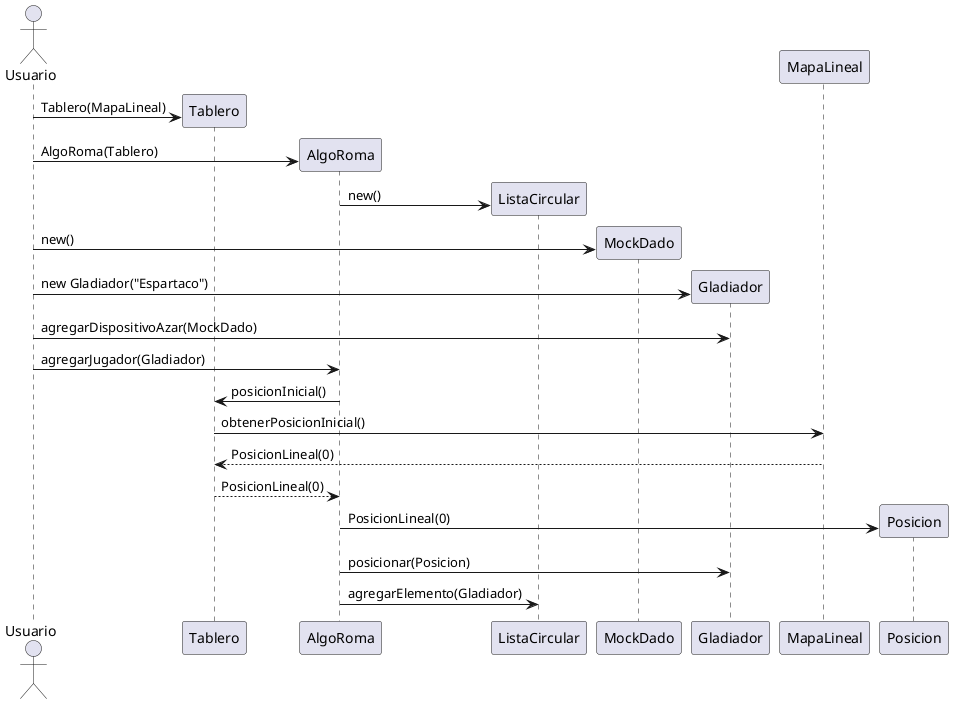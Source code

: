 @startuml

actor Usuario

create Tablero
Usuario -> Tablero: Tablero(MapaLineal)
create AlgoRoma
Usuario -> AlgoRoma: AlgoRoma(Tablero)
create ListaCircular
AlgoRoma -> ListaCircular: new()
create MockDado
Usuario -> MockDado: new()

create Gladiador
Usuario -> Gladiador: new Gladiador("Espartaco")
Usuario -> Gladiador: agregarDispositivoAzar(MockDado)

Usuario -> AlgoRoma: agregarJugador(Gladiador)
AlgoRoma -> Tablero: posicionInicial()
Tablero -> MapaLineal: obtenerPosicionInicial()
MapaLineal --> Tablero: PosicionLineal(0)
Tablero --> AlgoRoma: PosicionLineal(0)

create Posicion
AlgoRoma -> Posicion: PosicionLineal(0)
AlgoRoma -> Gladiador: posicionar(Posicion)
AlgoRoma -> ListaCircular: agregarElemento(Gladiador)


@enduml